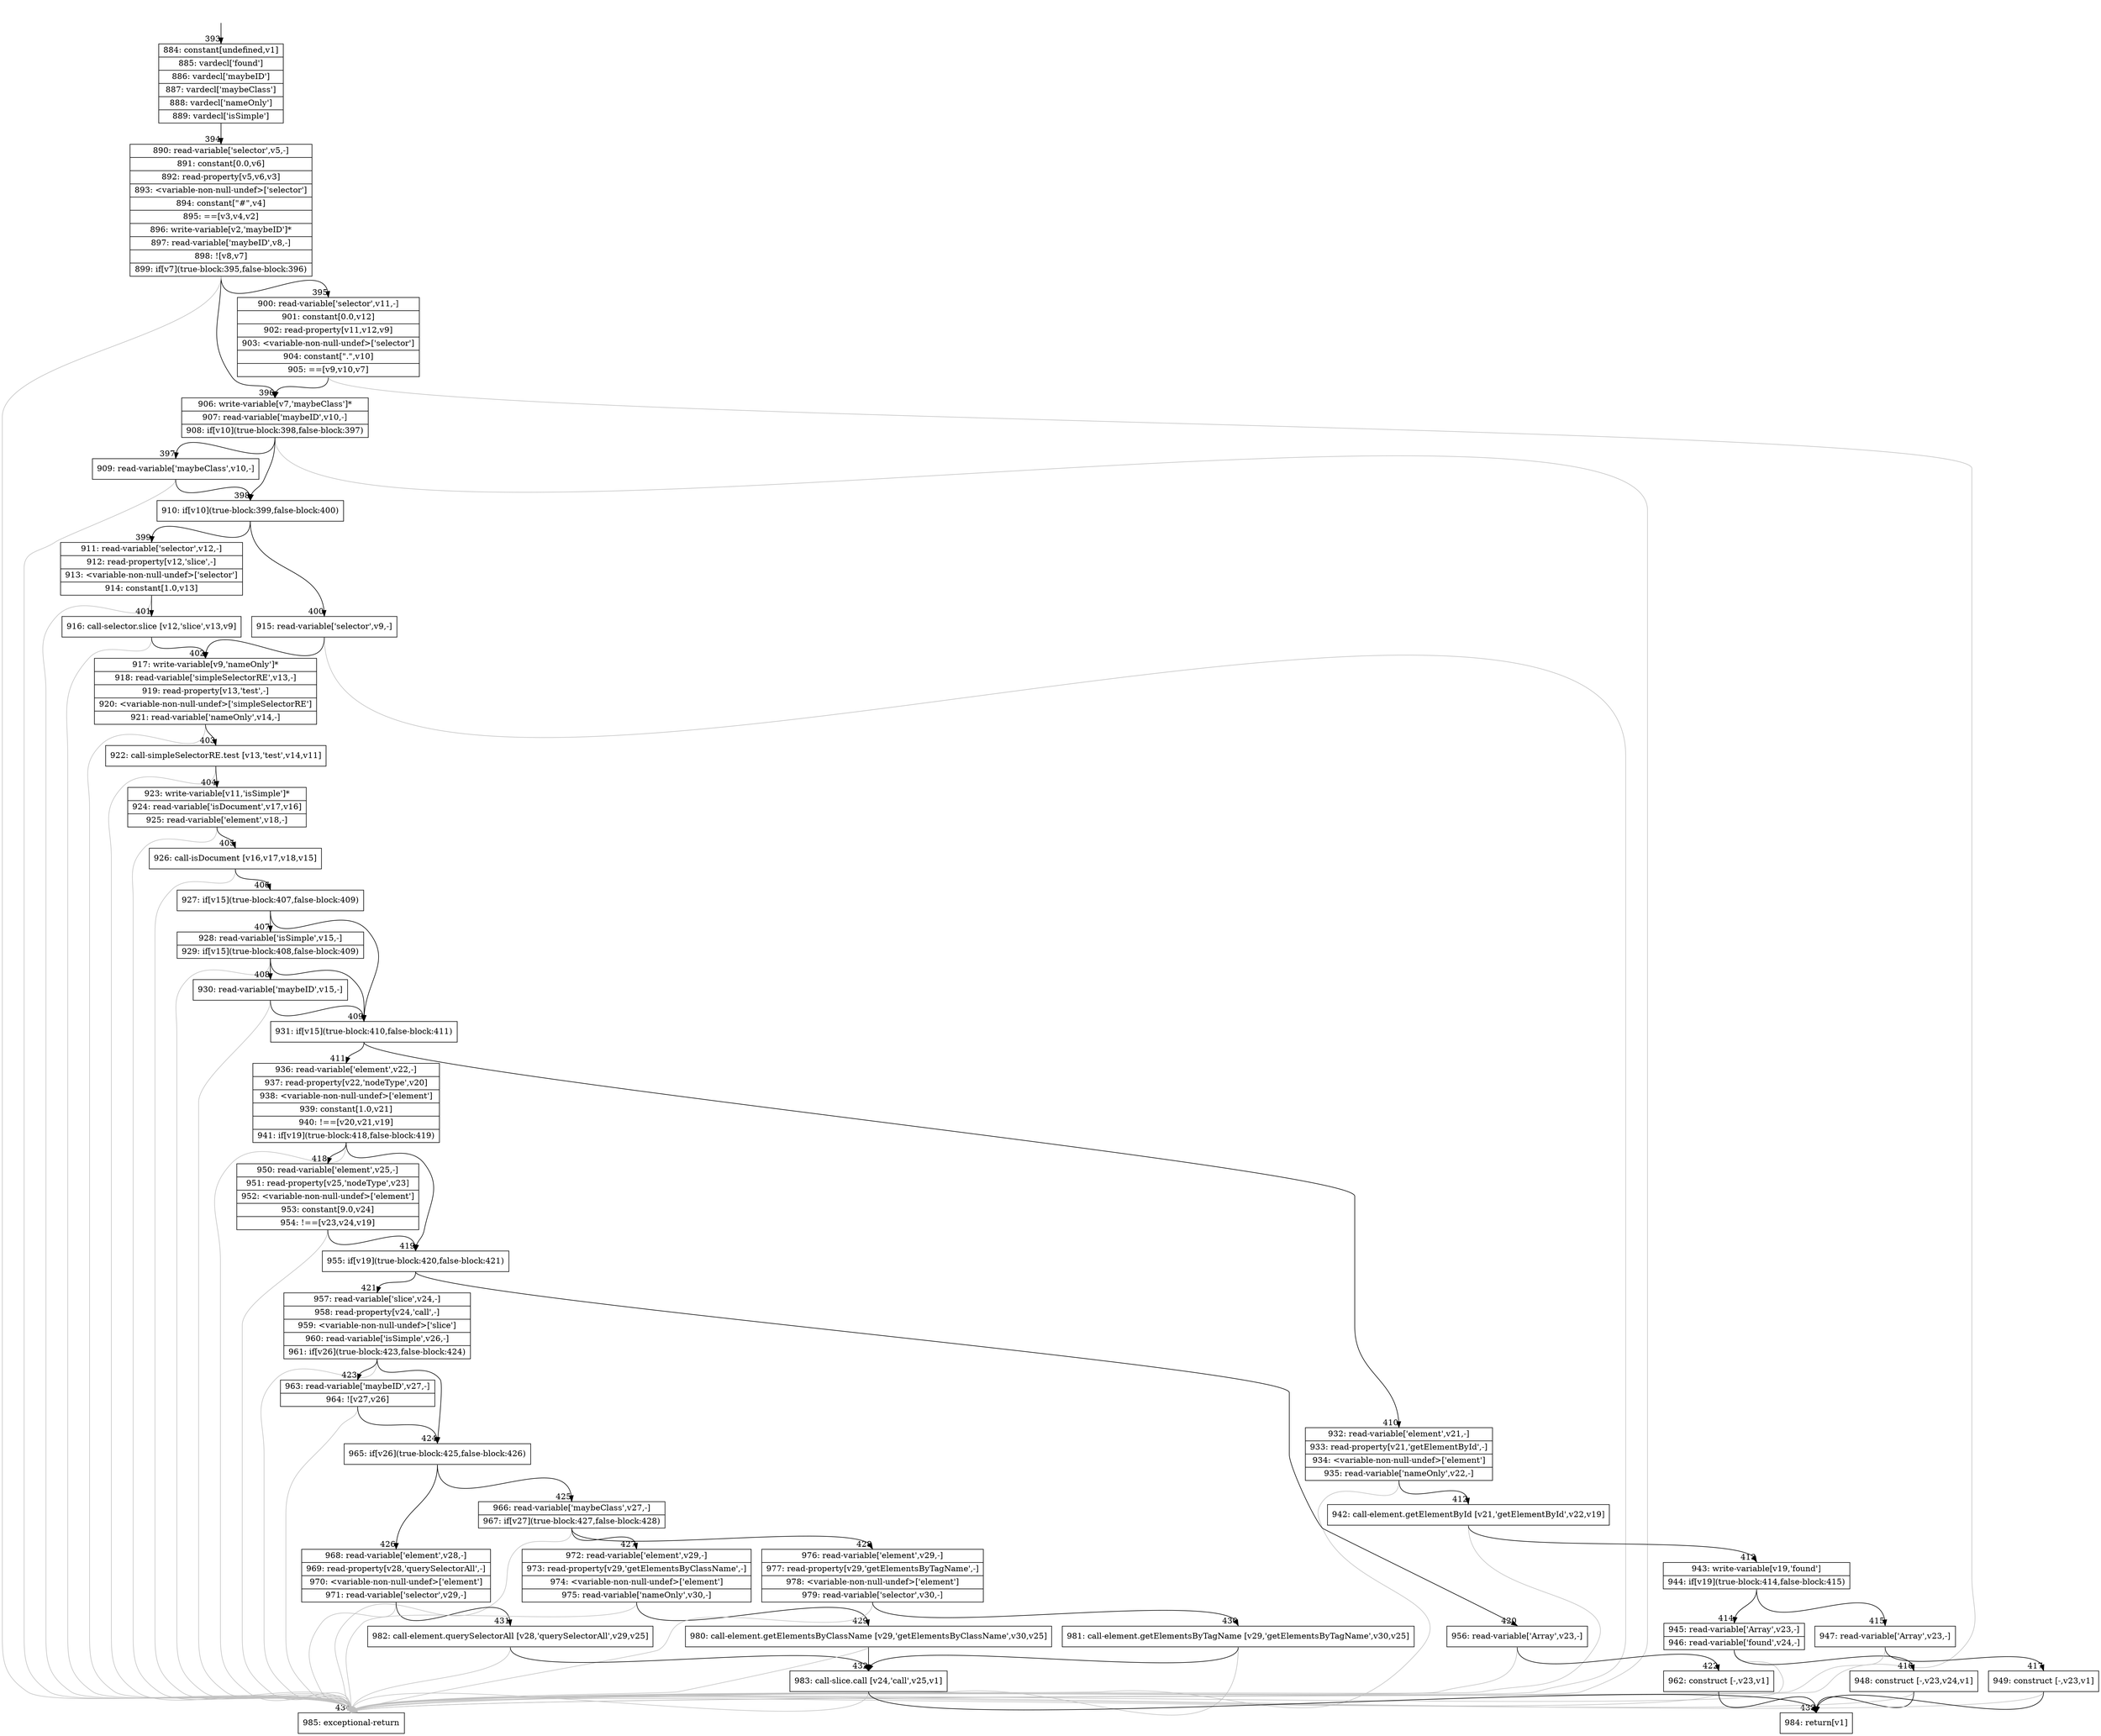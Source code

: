 digraph {
rankdir="TD"
BB_entry34[shape=none,label=""];
BB_entry34 -> BB393 [tailport=s, headport=n, headlabel="    393"]
BB393 [shape=record label="{884: constant[undefined,v1]|885: vardecl['found']|886: vardecl['maybeID']|887: vardecl['maybeClass']|888: vardecl['nameOnly']|889: vardecl['isSimple']}" ] 
BB393 -> BB394 [tailport=s, headport=n, headlabel="      394"]
BB394 [shape=record label="{890: read-variable['selector',v5,-]|891: constant[0.0,v6]|892: read-property[v5,v6,v3]|893: \<variable-non-null-undef\>['selector']|894: constant[\"#\",v4]|895: ==[v3,v4,v2]|896: write-variable[v2,'maybeID']*|897: read-variable['maybeID',v8,-]|898: ![v8,v7]|899: if[v7](true-block:395,false-block:396)}" ] 
BB394 -> BB396 [tailport=s, headport=n, headlabel="      396"]
BB394 -> BB395 [tailport=s, headport=n, headlabel="      395"]
BB394 -> BB434 [tailport=s, headport=n, color=gray, headlabel="      434"]
BB395 [shape=record label="{900: read-variable['selector',v11,-]|901: constant[0.0,v12]|902: read-property[v11,v12,v9]|903: \<variable-non-null-undef\>['selector']|904: constant[\".\",v10]|905: ==[v9,v10,v7]}" ] 
BB395 -> BB396 [tailport=s, headport=n]
BB395 -> BB434 [tailport=s, headport=n, color=gray]
BB396 [shape=record label="{906: write-variable[v7,'maybeClass']*|907: read-variable['maybeID',v10,-]|908: if[v10](true-block:398,false-block:397)}" ] 
BB396 -> BB398 [tailport=s, headport=n, headlabel="      398"]
BB396 -> BB397 [tailport=s, headport=n, headlabel="      397"]
BB396 -> BB434 [tailport=s, headport=n, color=gray]
BB397 [shape=record label="{909: read-variable['maybeClass',v10,-]}" ] 
BB397 -> BB398 [tailport=s, headport=n]
BB397 -> BB434 [tailport=s, headport=n, color=gray]
BB398 [shape=record label="{910: if[v10](true-block:399,false-block:400)}" ] 
BB398 -> BB399 [tailport=s, headport=n, headlabel="      399"]
BB398 -> BB400 [tailport=s, headport=n, headlabel="      400"]
BB399 [shape=record label="{911: read-variable['selector',v12,-]|912: read-property[v12,'slice',-]|913: \<variable-non-null-undef\>['selector']|914: constant[1.0,v13]}" ] 
BB399 -> BB401 [tailport=s, headport=n, headlabel="      401"]
BB399 -> BB434 [tailport=s, headport=n, color=gray]
BB400 [shape=record label="{915: read-variable['selector',v9,-]}" ] 
BB400 -> BB402 [tailport=s, headport=n, headlabel="      402"]
BB400 -> BB434 [tailport=s, headport=n, color=gray]
BB401 [shape=record label="{916: call-selector.slice [v12,'slice',v13,v9]}" ] 
BB401 -> BB402 [tailport=s, headport=n]
BB401 -> BB434 [tailport=s, headport=n, color=gray]
BB402 [shape=record label="{917: write-variable[v9,'nameOnly']*|918: read-variable['simpleSelectorRE',v13,-]|919: read-property[v13,'test',-]|920: \<variable-non-null-undef\>['simpleSelectorRE']|921: read-variable['nameOnly',v14,-]}" ] 
BB402 -> BB403 [tailport=s, headport=n, headlabel="      403"]
BB402 -> BB434 [tailport=s, headport=n, color=gray]
BB403 [shape=record label="{922: call-simpleSelectorRE.test [v13,'test',v14,v11]}" ] 
BB403 -> BB404 [tailport=s, headport=n, headlabel="      404"]
BB403 -> BB434 [tailport=s, headport=n, color=gray]
BB404 [shape=record label="{923: write-variable[v11,'isSimple']*|924: read-variable['isDocument',v17,v16]|925: read-variable['element',v18,-]}" ] 
BB404 -> BB405 [tailport=s, headport=n, headlabel="      405"]
BB404 -> BB434 [tailport=s, headport=n, color=gray]
BB405 [shape=record label="{926: call-isDocument [v16,v17,v18,v15]}" ] 
BB405 -> BB406 [tailport=s, headport=n, headlabel="      406"]
BB405 -> BB434 [tailport=s, headport=n, color=gray]
BB406 [shape=record label="{927: if[v15](true-block:407,false-block:409)}" ] 
BB406 -> BB409 [tailport=s, headport=n, headlabel="      409"]
BB406 -> BB407 [tailport=s, headport=n, headlabel="      407"]
BB407 [shape=record label="{928: read-variable['isSimple',v15,-]|929: if[v15](true-block:408,false-block:409)}" ] 
BB407 -> BB409 [tailport=s, headport=n]
BB407 -> BB408 [tailport=s, headport=n, headlabel="      408"]
BB407 -> BB434 [tailport=s, headport=n, color=gray]
BB408 [shape=record label="{930: read-variable['maybeID',v15,-]}" ] 
BB408 -> BB409 [tailport=s, headport=n]
BB408 -> BB434 [tailport=s, headport=n, color=gray]
BB409 [shape=record label="{931: if[v15](true-block:410,false-block:411)}" ] 
BB409 -> BB410 [tailport=s, headport=n, headlabel="      410"]
BB409 -> BB411 [tailport=s, headport=n, headlabel="      411"]
BB410 [shape=record label="{932: read-variable['element',v21,-]|933: read-property[v21,'getElementById',-]|934: \<variable-non-null-undef\>['element']|935: read-variable['nameOnly',v22,-]}" ] 
BB410 -> BB412 [tailport=s, headport=n, headlabel="      412"]
BB410 -> BB434 [tailport=s, headport=n, color=gray]
BB411 [shape=record label="{936: read-variable['element',v22,-]|937: read-property[v22,'nodeType',v20]|938: \<variable-non-null-undef\>['element']|939: constant[1.0,v21]|940: !==[v20,v21,v19]|941: if[v19](true-block:418,false-block:419)}" ] 
BB411 -> BB419 [tailport=s, headport=n, headlabel="      419"]
BB411 -> BB418 [tailport=s, headport=n, headlabel="      418"]
BB411 -> BB434 [tailport=s, headport=n, color=gray]
BB412 [shape=record label="{942: call-element.getElementById [v21,'getElementById',v22,v19]}" ] 
BB412 -> BB413 [tailport=s, headport=n, headlabel="      413"]
BB412 -> BB434 [tailport=s, headport=n, color=gray]
BB413 [shape=record label="{943: write-variable[v19,'found']|944: if[v19](true-block:414,false-block:415)}" ] 
BB413 -> BB414 [tailport=s, headport=n, headlabel="      414"]
BB413 -> BB415 [tailport=s, headport=n, headlabel="      415"]
BB414 [shape=record label="{945: read-variable['Array',v23,-]|946: read-variable['found',v24,-]}" ] 
BB414 -> BB416 [tailport=s, headport=n, headlabel="      416"]
BB414 -> BB434 [tailport=s, headport=n, color=gray]
BB415 [shape=record label="{947: read-variable['Array',v23,-]}" ] 
BB415 -> BB417 [tailport=s, headport=n, headlabel="      417"]
BB415 -> BB434 [tailport=s, headport=n, color=gray]
BB416 [shape=record label="{948: construct [-,v23,v24,v1]}" ] 
BB416 -> BB433 [tailport=s, headport=n, headlabel="      433"]
BB416 -> BB434 [tailport=s, headport=n, color=gray]
BB417 [shape=record label="{949: construct [-,v23,v1]}" ] 
BB417 -> BB433 [tailport=s, headport=n]
BB417 -> BB434 [tailport=s, headport=n, color=gray]
BB418 [shape=record label="{950: read-variable['element',v25,-]|951: read-property[v25,'nodeType',v23]|952: \<variable-non-null-undef\>['element']|953: constant[9.0,v24]|954: !==[v23,v24,v19]}" ] 
BB418 -> BB419 [tailport=s, headport=n]
BB418 -> BB434 [tailport=s, headport=n, color=gray]
BB419 [shape=record label="{955: if[v19](true-block:420,false-block:421)}" ] 
BB419 -> BB420 [tailport=s, headport=n, headlabel="      420"]
BB419 -> BB421 [tailport=s, headport=n, headlabel="      421"]
BB420 [shape=record label="{956: read-variable['Array',v23,-]}" ] 
BB420 -> BB422 [tailport=s, headport=n, headlabel="      422"]
BB420 -> BB434 [tailport=s, headport=n, color=gray]
BB421 [shape=record label="{957: read-variable['slice',v24,-]|958: read-property[v24,'call',-]|959: \<variable-non-null-undef\>['slice']|960: read-variable['isSimple',v26,-]|961: if[v26](true-block:423,false-block:424)}" ] 
BB421 -> BB424 [tailport=s, headport=n, headlabel="      424"]
BB421 -> BB423 [tailport=s, headport=n, headlabel="      423"]
BB421 -> BB434 [tailport=s, headport=n, color=gray]
BB422 [shape=record label="{962: construct [-,v23,v1]}" ] 
BB422 -> BB433 [tailport=s, headport=n]
BB422 -> BB434 [tailport=s, headport=n, color=gray]
BB423 [shape=record label="{963: read-variable['maybeID',v27,-]|964: ![v27,v26]}" ] 
BB423 -> BB424 [tailport=s, headport=n]
BB423 -> BB434 [tailport=s, headport=n, color=gray]
BB424 [shape=record label="{965: if[v26](true-block:425,false-block:426)}" ] 
BB424 -> BB425 [tailport=s, headport=n, headlabel="      425"]
BB424 -> BB426 [tailport=s, headport=n, headlabel="      426"]
BB425 [shape=record label="{966: read-variable['maybeClass',v27,-]|967: if[v27](true-block:427,false-block:428)}" ] 
BB425 -> BB427 [tailport=s, headport=n, headlabel="      427"]
BB425 -> BB428 [tailport=s, headport=n, headlabel="      428"]
BB425 -> BB434 [tailport=s, headport=n, color=gray]
BB426 [shape=record label="{968: read-variable['element',v28,-]|969: read-property[v28,'querySelectorAll',-]|970: \<variable-non-null-undef\>['element']|971: read-variable['selector',v29,-]}" ] 
BB426 -> BB431 [tailport=s, headport=n, headlabel="      431"]
BB426 -> BB434 [tailport=s, headport=n, color=gray]
BB427 [shape=record label="{972: read-variable['element',v29,-]|973: read-property[v29,'getElementsByClassName',-]|974: \<variable-non-null-undef\>['element']|975: read-variable['nameOnly',v30,-]}" ] 
BB427 -> BB429 [tailport=s, headport=n, headlabel="      429"]
BB427 -> BB434 [tailport=s, headport=n, color=gray]
BB428 [shape=record label="{976: read-variable['element',v29,-]|977: read-property[v29,'getElementsByTagName',-]|978: \<variable-non-null-undef\>['element']|979: read-variable['selector',v30,-]}" ] 
BB428 -> BB430 [tailport=s, headport=n, headlabel="      430"]
BB428 -> BB434 [tailport=s, headport=n, color=gray]
BB429 [shape=record label="{980: call-element.getElementsByClassName [v29,'getElementsByClassName',v30,v25]}" ] 
BB429 -> BB432 [tailport=s, headport=n, headlabel="      432"]
BB429 -> BB434 [tailport=s, headport=n, color=gray]
BB430 [shape=record label="{981: call-element.getElementsByTagName [v29,'getElementsByTagName',v30,v25]}" ] 
BB430 -> BB432 [tailport=s, headport=n]
BB430 -> BB434 [tailport=s, headport=n, color=gray]
BB431 [shape=record label="{982: call-element.querySelectorAll [v28,'querySelectorAll',v29,v25]}" ] 
BB431 -> BB432 [tailport=s, headport=n]
BB431 -> BB434 [tailport=s, headport=n, color=gray]
BB432 [shape=record label="{983: call-slice.call [v24,'call',v25,v1]}" ] 
BB432 -> BB433 [tailport=s, headport=n]
BB432 -> BB434 [tailport=s, headport=n, color=gray]
BB433 [shape=record label="{984: return[v1]}" ] 
BB434 [shape=record label="{985: exceptional-return}" ] 
//#$~ 261
}

